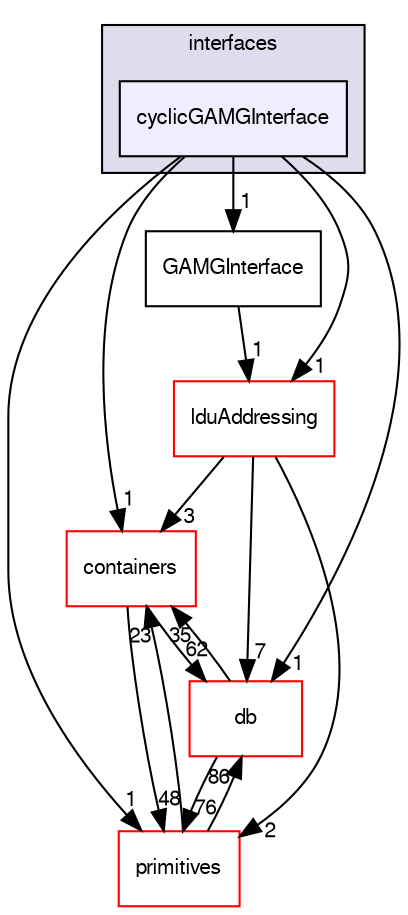 digraph "src/OpenFOAM/matrices/lduMatrix/solvers/GAMG/interfaces/cyclicGAMGInterface" {
  bgcolor=transparent;
  compound=true
  node [ fontsize="10", fontname="FreeSans"];
  edge [ labelfontsize="10", labelfontname="FreeSans"];
  subgraph clusterdir_354e0e3f4a321ccc8878de612aa38840 {
    graph [ bgcolor="#ddddee", pencolor="black", label="interfaces" fontname="FreeSans", fontsize="10", URL="dir_354e0e3f4a321ccc8878de612aa38840.html"]
  dir_54eaed930cf8f51515bcb63d6d07435f [shape=box, label="cyclicGAMGInterface", style="filled", fillcolor="#eeeeff", pencolor="black", URL="dir_54eaed930cf8f51515bcb63d6d07435f.html"];
  }
  dir_19d0872053bde092be81d7fe3f56cbf7 [shape=box label="containers" color="red" URL="dir_19d0872053bde092be81d7fe3f56cbf7.html"];
  dir_da3433395e359af1783e5baa6b094d5b [shape=box label="GAMGInterface" URL="dir_da3433395e359af1783e5baa6b094d5b.html"];
  dir_63c634f7a7cfd679ac26c67fb30fc32f [shape=box label="db" color="red" URL="dir_63c634f7a7cfd679ac26c67fb30fc32f.html"];
  dir_12547202c65033a69d4e18947f2fbe2a [shape=box label="lduAddressing" color="red" URL="dir_12547202c65033a69d4e18947f2fbe2a.html"];
  dir_3e50f45338116b169052b428016851aa [shape=box label="primitives" color="red" URL="dir_3e50f45338116b169052b428016851aa.html"];
  dir_19d0872053bde092be81d7fe3f56cbf7->dir_63c634f7a7cfd679ac26c67fb30fc32f [headlabel="62", labeldistance=1.5 headhref="dir_001737_001787.html"];
  dir_19d0872053bde092be81d7fe3f56cbf7->dir_3e50f45338116b169052b428016851aa [headlabel="48", labeldistance=1.5 headhref="dir_001737_002157.html"];
  dir_da3433395e359af1783e5baa6b094d5b->dir_12547202c65033a69d4e18947f2fbe2a [headlabel="1", labeldistance=1.5 headhref="dir_002033_001975.html"];
  dir_54eaed930cf8f51515bcb63d6d07435f->dir_19d0872053bde092be81d7fe3f56cbf7 [headlabel="1", labeldistance=1.5 headhref="dir_002032_001737.html"];
  dir_54eaed930cf8f51515bcb63d6d07435f->dir_da3433395e359af1783e5baa6b094d5b [headlabel="1", labeldistance=1.5 headhref="dir_002032_002033.html"];
  dir_54eaed930cf8f51515bcb63d6d07435f->dir_63c634f7a7cfd679ac26c67fb30fc32f [headlabel="1", labeldistance=1.5 headhref="dir_002032_001787.html"];
  dir_54eaed930cf8f51515bcb63d6d07435f->dir_12547202c65033a69d4e18947f2fbe2a [headlabel="1", labeldistance=1.5 headhref="dir_002032_001975.html"];
  dir_54eaed930cf8f51515bcb63d6d07435f->dir_3e50f45338116b169052b428016851aa [headlabel="1", labeldistance=1.5 headhref="dir_002032_002157.html"];
  dir_63c634f7a7cfd679ac26c67fb30fc32f->dir_19d0872053bde092be81d7fe3f56cbf7 [headlabel="35", labeldistance=1.5 headhref="dir_001787_001737.html"];
  dir_63c634f7a7cfd679ac26c67fb30fc32f->dir_3e50f45338116b169052b428016851aa [headlabel="76", labeldistance=1.5 headhref="dir_001787_002157.html"];
  dir_12547202c65033a69d4e18947f2fbe2a->dir_19d0872053bde092be81d7fe3f56cbf7 [headlabel="3", labeldistance=1.5 headhref="dir_001975_001737.html"];
  dir_12547202c65033a69d4e18947f2fbe2a->dir_63c634f7a7cfd679ac26c67fb30fc32f [headlabel="7", labeldistance=1.5 headhref="dir_001975_001787.html"];
  dir_12547202c65033a69d4e18947f2fbe2a->dir_3e50f45338116b169052b428016851aa [headlabel="2", labeldistance=1.5 headhref="dir_001975_002157.html"];
  dir_3e50f45338116b169052b428016851aa->dir_19d0872053bde092be81d7fe3f56cbf7 [headlabel="23", labeldistance=1.5 headhref="dir_002157_001737.html"];
  dir_3e50f45338116b169052b428016851aa->dir_63c634f7a7cfd679ac26c67fb30fc32f [headlabel="86", labeldistance=1.5 headhref="dir_002157_001787.html"];
}
